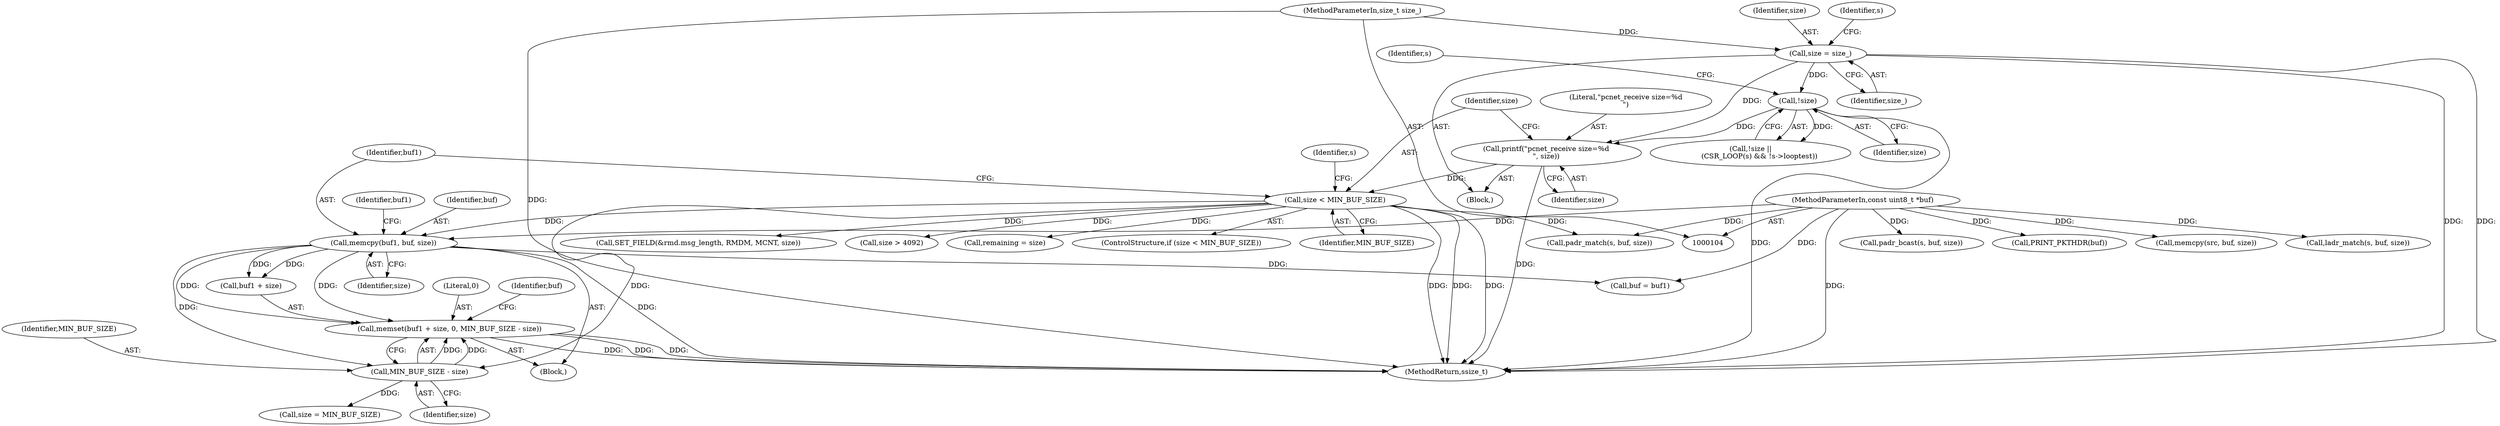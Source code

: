 digraph "0_qemu_8b98a2f07175d46c3f7217639bd5e03f2ec56343@API" {
"1000172" [label="(Call,memset(buf1 + size, 0, MIN_BUF_SIZE - size))"];
"1000168" [label="(Call,memcpy(buf1, buf, size))"];
"1000106" [label="(MethodParameterIn,const uint8_t *buf)"];
"1000164" [label="(Call,size < MIN_BUF_SIZE)"];
"1000160" [label="(Call,printf(\"pcnet_receive size=%d\n\", size))"];
"1000133" [label="(Call,size = size_)"];
"1000107" [label="(MethodParameterIn,size_t size_)"];
"1000147" [label="(Call,!size)"];
"1000177" [label="(Call,MIN_BUF_SIZE - size)"];
"1000173" [label="(Call,buf1 + size)"];
"1000133" [label="(Call,size = size_)"];
"1000161" [label="(Literal,\"pcnet_receive size=%d\n\")"];
"1000177" [label="(Call,MIN_BUF_SIZE - size)"];
"1000168" [label="(Call,memcpy(buf1, buf, size))"];
"1000200" [label="(Call,padr_bcast(s, buf, size))"];
"1000134" [label="(Identifier,size)"];
"1000711" [label="(MethodReturn,ssize_t)"];
"1000166" [label="(Identifier,MIN_BUF_SIZE)"];
"1000424" [label="(Call,PRINT_PKTHDR(buf))"];
"1000569" [label="(Call,SET_FIELD(&rmd.msg_length, RMDM, MCNT, size))"];
"1000354" [label="(Call,memcpy(src, buf, size))"];
"1000164" [label="(Call,size < MIN_BUF_SIZE)"];
"1000174" [label="(Identifier,buf1)"];
"1000162" [label="(Identifier,size)"];
"1000344" [label="(Call,size > 4092)"];
"1000171" [label="(Identifier,size)"];
"1000108" [label="(Block,)"];
"1000183" [label="(Call,size = MIN_BUF_SIZE)"];
"1000178" [label="(Identifier,MIN_BUF_SIZE)"];
"1000189" [label="(Identifier,s)"];
"1000176" [label="(Literal,0)"];
"1000107" [label="(MethodParameterIn,size_t size_)"];
"1000170" [label="(Identifier,buf)"];
"1000135" [label="(Identifier,size_)"];
"1000146" [label="(Call,!size ||\n        (CSR_LOOP(s) && !s->looptest))"];
"1000106" [label="(MethodParameterIn,const uint8_t *buf)"];
"1000494" [label="(Call,remaining = size)"];
"1000139" [label="(Identifier,s)"];
"1000206" [label="(Call,ladr_match(s, buf, size))"];
"1000148" [label="(Identifier,size)"];
"1000180" [label="(Call,buf = buf1)"];
"1000163" [label="(ControlStructure,if (size < MIN_BUF_SIZE))"];
"1000172" [label="(Call,memset(buf1 + size, 0, MIN_BUF_SIZE - size))"];
"1000160" [label="(Call,printf(\"pcnet_receive size=%d\n\", size))"];
"1000147" [label="(Call,!size)"];
"1000179" [label="(Identifier,size)"];
"1000181" [label="(Identifier,buf)"];
"1000193" [label="(Call,padr_match(s, buf, size))"];
"1000167" [label="(Block,)"];
"1000151" [label="(Identifier,s)"];
"1000169" [label="(Identifier,buf1)"];
"1000165" [label="(Identifier,size)"];
"1000172" -> "1000167"  [label="AST: "];
"1000172" -> "1000177"  [label="CFG: "];
"1000173" -> "1000172"  [label="AST: "];
"1000176" -> "1000172"  [label="AST: "];
"1000177" -> "1000172"  [label="AST: "];
"1000181" -> "1000172"  [label="CFG: "];
"1000172" -> "1000711"  [label="DDG: "];
"1000172" -> "1000711"  [label="DDG: "];
"1000172" -> "1000711"  [label="DDG: "];
"1000168" -> "1000172"  [label="DDG: "];
"1000168" -> "1000172"  [label="DDG: "];
"1000177" -> "1000172"  [label="DDG: "];
"1000177" -> "1000172"  [label="DDG: "];
"1000168" -> "1000167"  [label="AST: "];
"1000168" -> "1000171"  [label="CFG: "];
"1000169" -> "1000168"  [label="AST: "];
"1000170" -> "1000168"  [label="AST: "];
"1000171" -> "1000168"  [label="AST: "];
"1000174" -> "1000168"  [label="CFG: "];
"1000168" -> "1000711"  [label="DDG: "];
"1000106" -> "1000168"  [label="DDG: "];
"1000164" -> "1000168"  [label="DDG: "];
"1000168" -> "1000173"  [label="DDG: "];
"1000168" -> "1000173"  [label="DDG: "];
"1000168" -> "1000177"  [label="DDG: "];
"1000168" -> "1000180"  [label="DDG: "];
"1000106" -> "1000104"  [label="AST: "];
"1000106" -> "1000711"  [label="DDG: "];
"1000106" -> "1000180"  [label="DDG: "];
"1000106" -> "1000193"  [label="DDG: "];
"1000106" -> "1000200"  [label="DDG: "];
"1000106" -> "1000206"  [label="DDG: "];
"1000106" -> "1000354"  [label="DDG: "];
"1000106" -> "1000424"  [label="DDG: "];
"1000164" -> "1000163"  [label="AST: "];
"1000164" -> "1000166"  [label="CFG: "];
"1000165" -> "1000164"  [label="AST: "];
"1000166" -> "1000164"  [label="AST: "];
"1000169" -> "1000164"  [label="CFG: "];
"1000189" -> "1000164"  [label="CFG: "];
"1000164" -> "1000711"  [label="DDG: "];
"1000164" -> "1000711"  [label="DDG: "];
"1000164" -> "1000711"  [label="DDG: "];
"1000160" -> "1000164"  [label="DDG: "];
"1000164" -> "1000177"  [label="DDG: "];
"1000164" -> "1000193"  [label="DDG: "];
"1000164" -> "1000344"  [label="DDG: "];
"1000164" -> "1000494"  [label="DDG: "];
"1000164" -> "1000569"  [label="DDG: "];
"1000160" -> "1000108"  [label="AST: "];
"1000160" -> "1000162"  [label="CFG: "];
"1000161" -> "1000160"  [label="AST: "];
"1000162" -> "1000160"  [label="AST: "];
"1000165" -> "1000160"  [label="CFG: "];
"1000160" -> "1000711"  [label="DDG: "];
"1000133" -> "1000160"  [label="DDG: "];
"1000147" -> "1000160"  [label="DDG: "];
"1000133" -> "1000108"  [label="AST: "];
"1000133" -> "1000135"  [label="CFG: "];
"1000134" -> "1000133"  [label="AST: "];
"1000135" -> "1000133"  [label="AST: "];
"1000139" -> "1000133"  [label="CFG: "];
"1000133" -> "1000711"  [label="DDG: "];
"1000133" -> "1000711"  [label="DDG: "];
"1000107" -> "1000133"  [label="DDG: "];
"1000133" -> "1000147"  [label="DDG: "];
"1000107" -> "1000104"  [label="AST: "];
"1000107" -> "1000711"  [label="DDG: "];
"1000147" -> "1000146"  [label="AST: "];
"1000147" -> "1000148"  [label="CFG: "];
"1000148" -> "1000147"  [label="AST: "];
"1000151" -> "1000147"  [label="CFG: "];
"1000146" -> "1000147"  [label="CFG: "];
"1000147" -> "1000711"  [label="DDG: "];
"1000147" -> "1000146"  [label="DDG: "];
"1000177" -> "1000179"  [label="CFG: "];
"1000178" -> "1000177"  [label="AST: "];
"1000179" -> "1000177"  [label="AST: "];
"1000177" -> "1000183"  [label="DDG: "];
}
